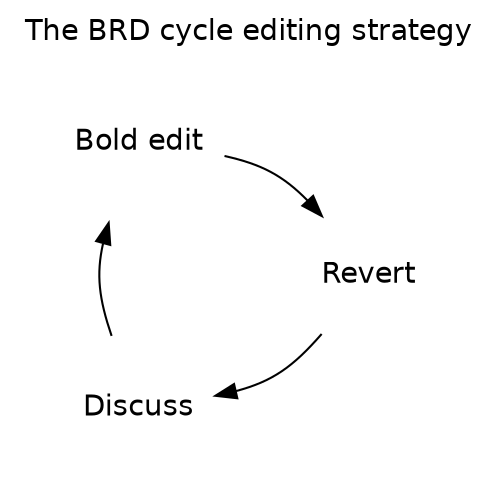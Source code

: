 digraph {
    layout="circo";
    splines=curved;
    fontname=Helvetica;
    labelloc=t;
    rankdir = LR;
    node[shape=circle, fontname=helvetica, width=1, penwidth=0];

    label="The BRD cycle editing strategy";

    // Start with discuss node on the bottom
    discuss;

    bold -> revert -> discuss -> bold;

    bold[label="Bold edit"];  // fillcolor="#fc8d62", color="#fc8d62"];
    revert[label="Revert"];   // fillcolor="#66c2a5", color="#66c2a5"];
    discuss[label="Discuss"]; // fillcolor="#8da0cb", color="#8da0cb"];
}
